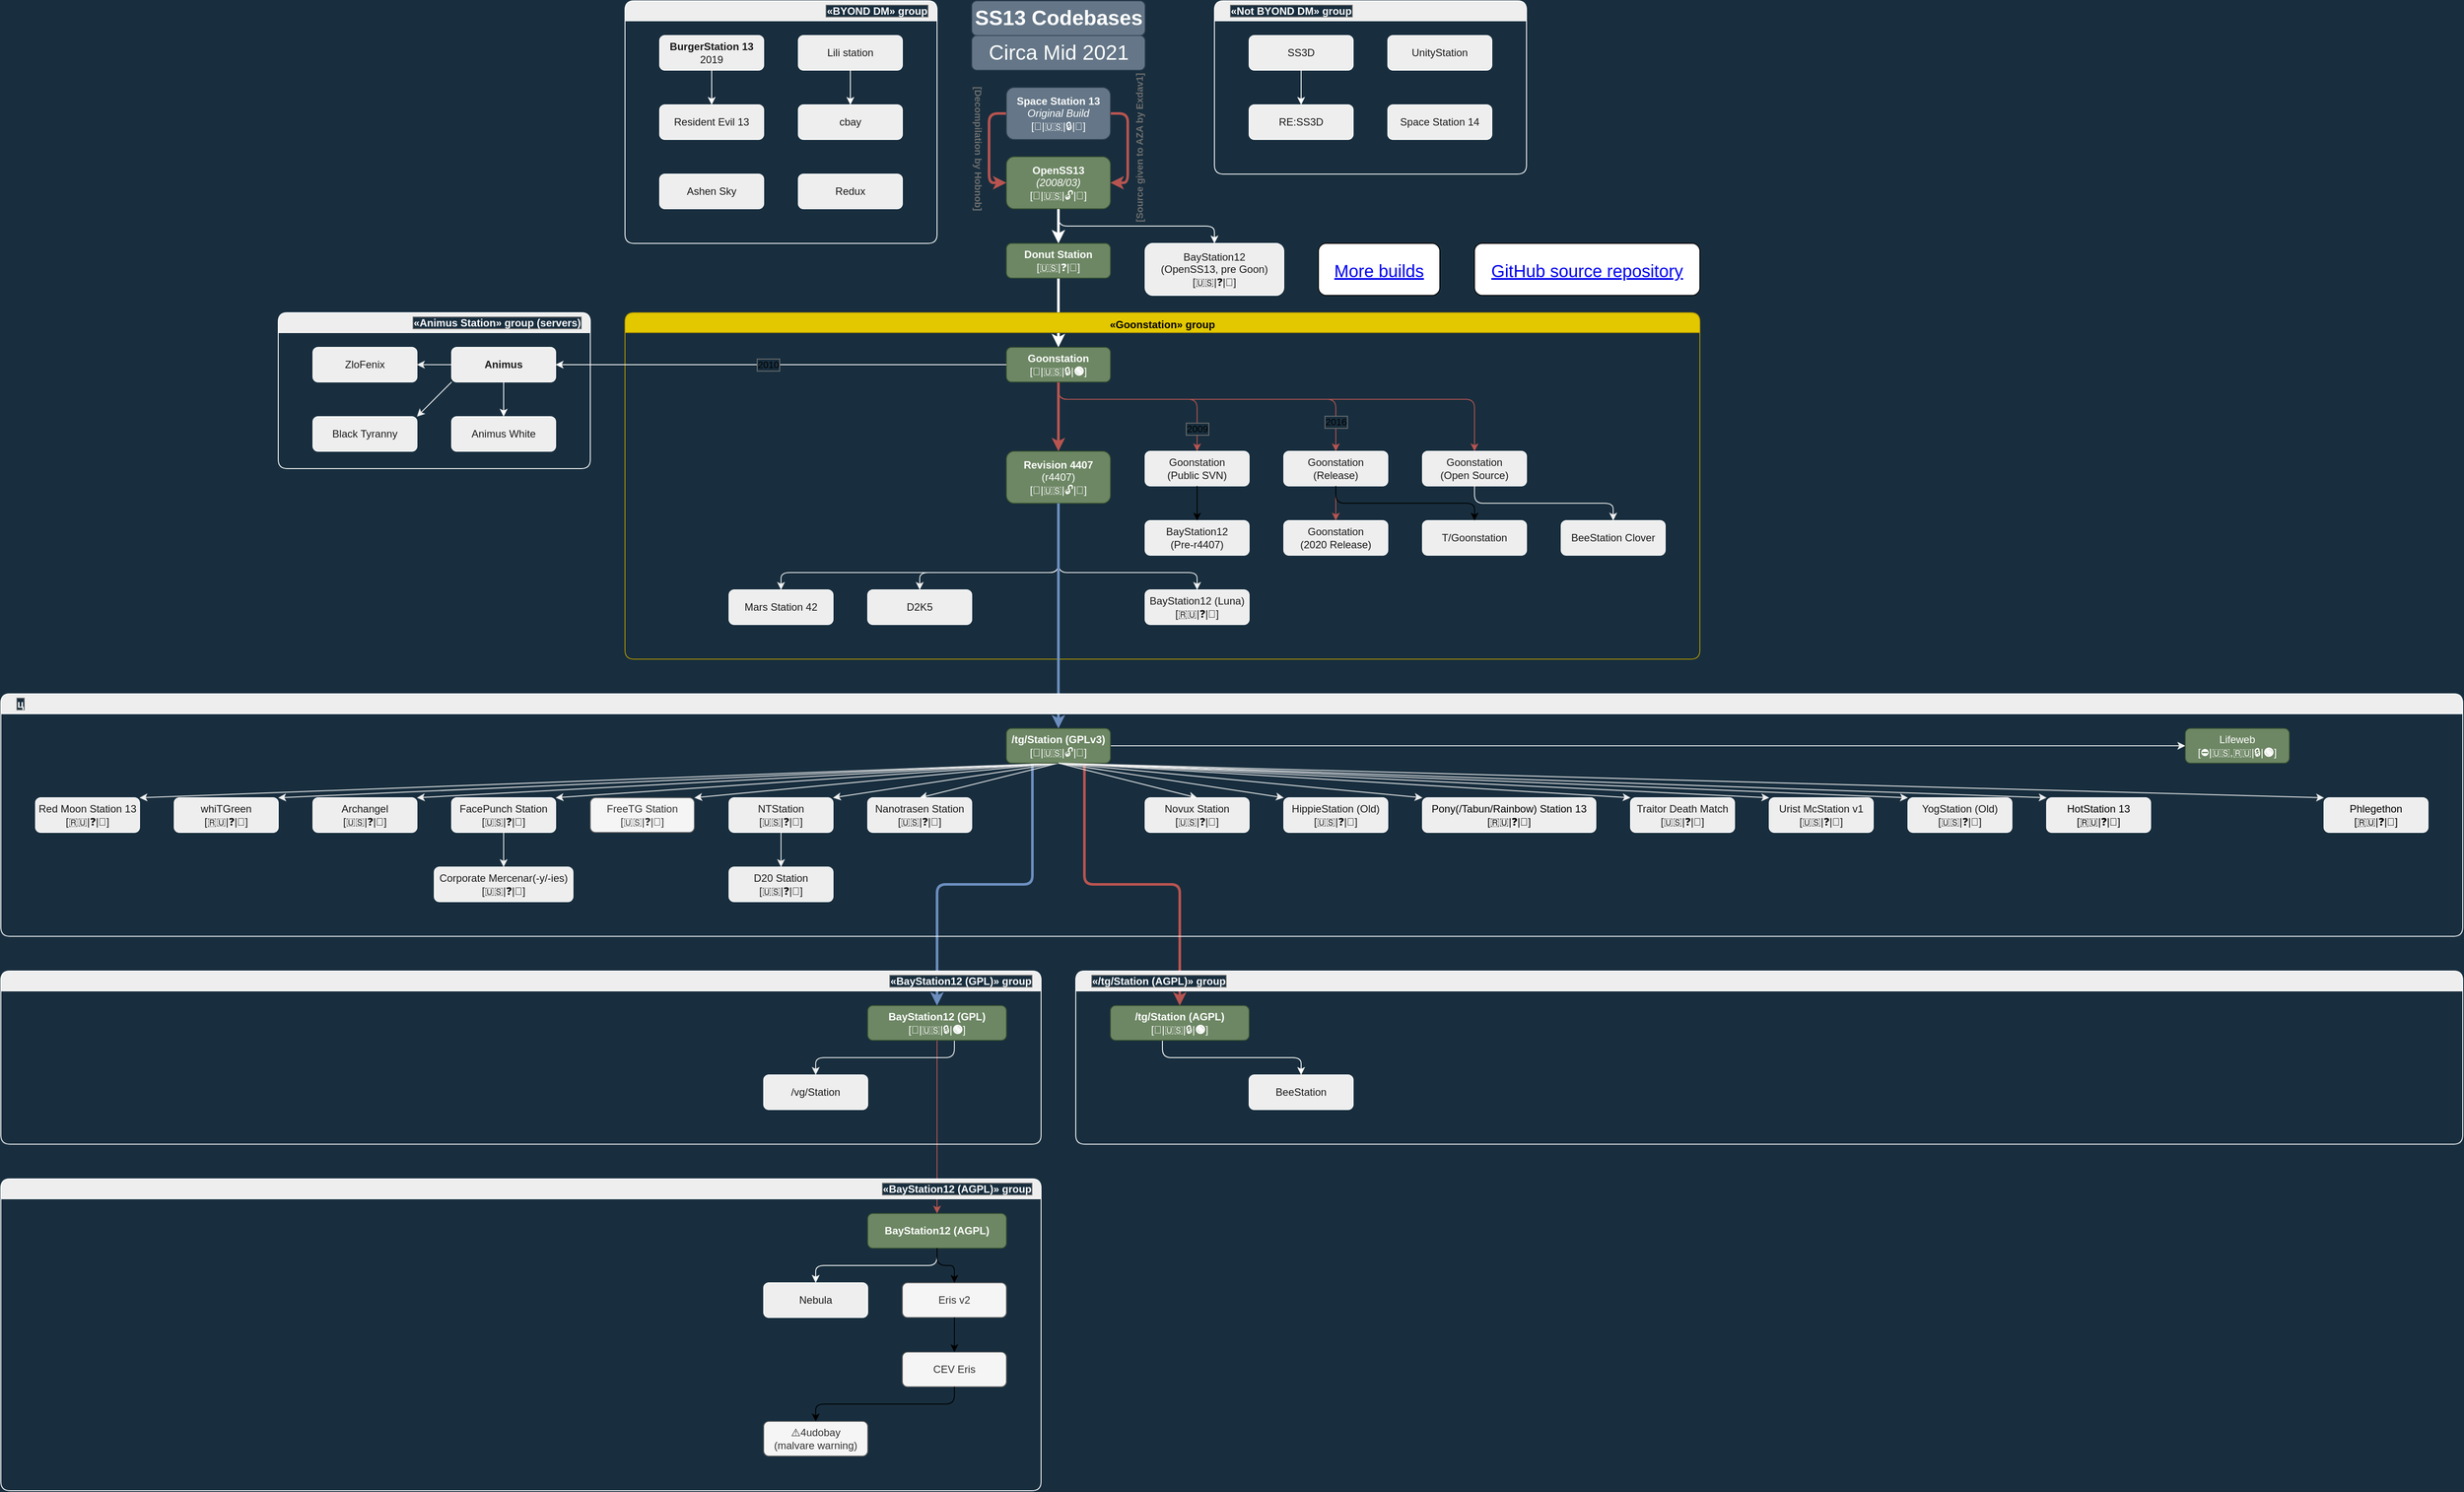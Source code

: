 <mxfile>
    <diagram id="xZ5OJh2ob4MvziBntWt0" name="Page-1">
        <mxGraphModel dx="2971" dy="929" grid="1" gridSize="10" guides="1" tooltips="1" connect="1" arrows="1" fold="1" page="1" pageScale="1" pageWidth="1169" pageHeight="827" background="#182E3E" math="0" shadow="0">
            <root>
                <object label="" Property1="123" id="0">
                    <mxCell/>
                </object>
                <mxCell id="1" parent="0"/>
                <mxCell id="X2YALsD47lg2xy01Ol5B-34" value="" style="edgeStyle=orthogonalEdgeStyle;orthogonalLoop=1;jettySize=auto;html=1;fontColor=#FFFFFF;strokeColor=#b85450;entryX=0;entryY=0.5;entryDx=0;entryDy=0;fontStyle=1;labelBackgroundColor=#182E3E;exitX=0;exitY=0.5;exitDx=0;exitDy=0;strokeWidth=3;fillColor=#f8cecc;" parent="1" source="X2YALsD47lg2xy01Ol5B-1" target="X2YALsD47lg2xy01Ol5B-33" edge="1">
                    <mxGeometry relative="1" as="geometry">
                        <mxPoint x="590" y="330" as="targetPoint"/>
                    </mxGeometry>
                </mxCell>
                <mxCell id="X2YALsD47lg2xy01Ol5B-37" value="[Decompilation by Hobnob]" style="edgeLabel;html=1;align=center;verticalAlign=top;resizable=0;points=[];fontStyle=1;rotation=90;labelBackgroundColor=#182E3E;rounded=1;fontColor=#6E6E6E;" parent="X2YALsD47lg2xy01Ol5B-34" vertex="1" connectable="0">
                    <mxGeometry relative="1" as="geometry">
                        <mxPoint as="offset"/>
                    </mxGeometry>
                </mxCell>
                <mxCell id="X2YALsD47lg2xy01Ol5B-35" style="edgeStyle=orthogonalEdgeStyle;orthogonalLoop=1;jettySize=auto;html=1;fontColor=#FFFFFF;strokeColor=#b85450;entryX=1;entryY=0.5;entryDx=0;entryDy=0;fontStyle=1;labelBackgroundColor=#182E3E;exitX=1;exitY=0.5;exitDx=0;exitDy=0;strokeWidth=3;fillColor=#f8cecc;" parent="1" source="X2YALsD47lg2xy01Ol5B-1" target="X2YALsD47lg2xy01Ol5B-33" edge="1">
                    <mxGeometry relative="1" as="geometry">
                        <mxPoint x="650" y="360" as="targetPoint"/>
                    </mxGeometry>
                </mxCell>
                <mxCell id="X2YALsD47lg2xy01Ol5B-41" value="[Source given to AZA by Exdav1]" style="edgeLabel;html=1;align=center;verticalAlign=top;resizable=0;points=[];fontStyle=1;rotation=270;labelBackgroundColor=#182E3E;rounded=1;fontColor=#6E6E6E;" parent="X2YALsD47lg2xy01Ol5B-35" vertex="1" connectable="0">
                    <mxGeometry relative="1" as="geometry">
                        <mxPoint as="offset"/>
                    </mxGeometry>
                </mxCell>
                <mxCell id="X2YALsD47lg2xy01Ol5B-1" value="Space Station 13&lt;br&gt;&lt;i&gt;&lt;span style=&quot;font-weight: normal&quot;&gt;Original Build&lt;br&gt;&lt;/span&gt;&lt;/i&gt;&lt;span style=&quot;font-weight: normal&quot;&gt;[📌|&lt;/span&gt;&lt;span style=&quot;font-weight: 400&quot;&gt;🇺🇸&lt;/span&gt;&lt;span style=&quot;font-weight: normal&quot;&gt;|🔒|🔴]&lt;/span&gt;&lt;span style=&quot;font-weight: normal&quot;&gt;&lt;i&gt;&lt;br&gt;&lt;/i&gt;&lt;/span&gt;" style="whiteSpace=wrap;html=1;direction=east;fontStyle=1;fillColor=#647687;strokeColor=#314354;fontColor=#ffffff;rounded=1;" parent="1" vertex="1">
                    <mxGeometry x="520" y="140" width="120" height="60" as="geometry"/>
                </mxCell>
                <mxCell id="X2YALsD47lg2xy01Ol5B-32" value="SS13 Codebases" style="text;html=1;fontSize=24;fontStyle=1;verticalAlign=middle;align=center;fillColor=#647687;strokeColor=#314354;fontColor=#ffffff;rounded=1;" parent="1" vertex="1">
                    <mxGeometry x="480" y="40" width="200" height="40" as="geometry"/>
                </mxCell>
                <mxCell id="X2YALsD47lg2xy01Ol5B-43" value="" style="edgeStyle=orthogonalEdgeStyle;orthogonalLoop=1;jettySize=auto;html=1;fontColor=#FFFFFF;strokeColor=#FFFFFF;labelBackgroundColor=#182E3E;strokeWidth=3;" parent="1" source="X2YALsD47lg2xy01Ol5B-33" target="X2YALsD47lg2xy01Ol5B-42" edge="1">
                    <mxGeometry relative="1" as="geometry"/>
                </mxCell>
                <mxCell id="X2YALsD47lg2xy01Ol5B-33" value="OpenSS13&lt;br&gt;&lt;i&gt;&lt;span style=&quot;font-weight: normal&quot;&gt;(2008/03)&lt;br&gt;&lt;/span&gt;&lt;/i&gt;&lt;span style=&quot;font-weight: normal&quot;&gt;[📌|&lt;/span&gt;&lt;span style=&quot;font-weight: 400&quot;&gt;🇺🇸|&lt;/span&gt;&lt;span style=&quot;font-weight: normal&quot;&gt;🔓|🔴]&lt;/span&gt;&lt;span style=&quot;font-weight: normal&quot;&gt;&lt;i&gt;&lt;br&gt;&lt;/i&gt;&lt;/span&gt;" style="whiteSpace=wrap;html=1;direction=east;fontStyle=1;fillColor=#6d8764;strokeColor=#3A5431;rounded=1;fontColor=#ffffff;" parent="1" vertex="1">
                    <mxGeometry x="520" y="220" width="120" height="60" as="geometry"/>
                </mxCell>
                <mxCell id="X2YALsD47lg2xy01Ol5B-87" style="edgeStyle=orthogonalEdgeStyle;orthogonalLoop=1;jettySize=auto;html=1;entryX=0.5;entryY=0;entryDx=0;entryDy=0;fontColor=#FFFFFF;strokeColor=#FFFFFF;labelBackgroundColor=#182E3E;strokeWidth=3;" parent="1" source="X2YALsD47lg2xy01Ol5B-42" target="X2YALsD47lg2xy01Ol5B-48" edge="1">
                    <mxGeometry relative="1" as="geometry"/>
                </mxCell>
                <mxCell id="X2YALsD47lg2xy01Ol5B-42" value="Donut Station&lt;br&gt;&lt;span style=&quot;font-weight: normal&quot;&gt;[&lt;/span&gt;&lt;span style=&quot;font-weight: 400&quot;&gt;🇺🇸|&lt;/span&gt;&lt;span style=&quot;font-weight: 400&quot;&gt;❓|&lt;/span&gt;&lt;span style=&quot;font-weight: normal&quot;&gt;🔴]&lt;/span&gt;" style="whiteSpace=wrap;html=1;direction=east;fontStyle=1;fillColor=#6d8764;strokeColor=#3A5431;rounded=1;fontColor=#ffffff;" parent="1" vertex="1">
                    <mxGeometry x="520" y="320" width="120" height="40" as="geometry"/>
                </mxCell>
                <mxCell id="X2YALsD47lg2xy01Ol5B-46" value="BayStation12&lt;br&gt;(OpenSS13, pre Goon)&lt;br&gt;[🇺🇸|❓|🔴]" style="whiteSpace=wrap;html=1;direction=east;fillColor=#EEEEEE;strokeColor=#FFFFFF;fontColor=#1A1A1A;rounded=1;" parent="1" vertex="1">
                    <mxGeometry x="680" y="320" width="160" height="60" as="geometry"/>
                </mxCell>
                <mxCell id="X2YALsD47lg2xy01Ol5B-47" value="" style="edgeStyle=orthogonalEdgeStyle;orthogonalLoop=1;jettySize=auto;html=1;fontColor=#FFFFFF;strokeColor=#FFFFFF;exitX=0.5;exitY=1;exitDx=0;exitDy=0;entryX=0.5;entryY=0;entryDx=0;entryDy=0;labelBackgroundColor=#182E3E;" parent="1" source="X2YALsD47lg2xy01Ol5B-33" target="X2YALsD47lg2xy01Ol5B-46" edge="1">
                    <mxGeometry relative="1" as="geometry">
                        <mxPoint x="590" y="290" as="sourcePoint"/>
                        <mxPoint x="500" y="340" as="targetPoint"/>
                    </mxGeometry>
                </mxCell>
                <mxCell id="X2YALsD47lg2xy01Ol5B-84" value="«Goonstation» group" style="swimlane;align=center;verticalAlign=top;labelBackgroundColor=none;fillColor=#e3c800;strokeColor=#B09500;fontColor=#000000;rounded=1;" parent="1" vertex="1">
                    <mxGeometry x="80" y="400" width="1240" height="400" as="geometry">
                        <mxRectangle x="500" y="360" width="150" height="23" as="alternateBounds"/>
                    </mxGeometry>
                </mxCell>
                <mxCell id="X2YALsD47lg2xy01Ol5B-89" value="" style="edgeStyle=orthogonalEdgeStyle;orthogonalLoop=1;jettySize=auto;html=1;fontColor=#FFFFFF;strokeColor=#b85450;labelBackgroundColor=#182E3E;entryX=0.5;entryY=0;entryDx=0;entryDy=0;fillColor=#f8cecc;" parent="X2YALsD47lg2xy01Ol5B-84" source="X2YALsD47lg2xy01Ol5B-48" target="X2YALsD47lg2xy01Ol5B-88" edge="1">
                    <mxGeometry relative="1" as="geometry">
                        <Array as="points">
                            <mxPoint x="500" y="100"/>
                            <mxPoint x="660" y="100"/>
                        </Array>
                    </mxGeometry>
                </mxCell>
                <mxCell id="18" value="2009" style="edgeLabel;html=1;align=center;verticalAlign=top;resizable=0;points=[];labelBackgroundColor=#182E3E;labelBorderColor=#6E6E6E;spacing=3;spacingRight=0;" parent="X2YALsD47lg2xy01Ol5B-89" vertex="1" connectable="0">
                    <mxGeometry x="0.687" relative="1" as="geometry">
                        <mxPoint y="-4" as="offset"/>
                    </mxGeometry>
                </mxCell>
                <mxCell id="X2YALsD47lg2xy01Ol5B-92" value="" style="edgeStyle=orthogonalEdgeStyle;orthogonalLoop=1;jettySize=auto;html=1;fontColor=#FFFFFF;strokeColor=#b85450;exitX=0.5;exitY=1;exitDx=0;exitDy=0;entryX=0.5;entryY=0;entryDx=0;entryDy=0;labelBackgroundColor=#182E3E;fillColor=#f8cecc;" parent="X2YALsD47lg2xy01Ol5B-84" source="X2YALsD47lg2xy01Ol5B-48" target="X2YALsD47lg2xy01Ol5B-91" edge="1">
                    <mxGeometry relative="1" as="geometry">
                        <Array as="points">
                            <mxPoint x="500" y="100"/>
                            <mxPoint x="820" y="100"/>
                        </Array>
                    </mxGeometry>
                </mxCell>
                <mxCell id="24" value="2016" style="edgeLabel;html=1;align=center;verticalAlign=top;resizable=0;points=[];labelBackgroundColor=#182E3E;labelBorderColor=#6E6E6E;spacing=3;spacingRight=0;" parent="X2YALsD47lg2xy01Ol5B-92" vertex="1" connectable="0">
                    <mxGeometry x="0.808" relative="1" as="geometry">
                        <mxPoint y="-11" as="offset"/>
                    </mxGeometry>
                </mxCell>
                <mxCell id="X2YALsD47lg2xy01Ol5B-94" value="" style="edgeStyle=orthogonalEdgeStyle;orthogonalLoop=1;jettySize=auto;html=1;fontColor=#FFFFFF;strokeColor=#b85450;exitX=0.5;exitY=1;exitDx=0;exitDy=0;labelBackgroundColor=#182E3E;fillColor=#f8cecc;" parent="X2YALsD47lg2xy01Ol5B-84" source="X2YALsD47lg2xy01Ol5B-48" target="X2YALsD47lg2xy01Ol5B-93" edge="1">
                    <mxGeometry relative="1" as="geometry">
                        <Array as="points">
                            <mxPoint x="500" y="100"/>
                            <mxPoint x="980" y="100"/>
                        </Array>
                    </mxGeometry>
                </mxCell>
                <mxCell id="X2YALsD47lg2xy01Ol5B-109" value="" style="edgeStyle=orthogonalEdgeStyle;orthogonalLoop=1;jettySize=auto;html=1;fontColor=#FFFFFF;strokeColor=#b85450;labelBackgroundColor=#182E3E;fillColor=#f8cecc;strokeWidth=3;" parent="X2YALsD47lg2xy01Ol5B-84" source="X2YALsD47lg2xy01Ol5B-48" target="X2YALsD47lg2xy01Ol5B-108" edge="1">
                    <mxGeometry relative="1" as="geometry"/>
                </mxCell>
                <mxCell id="X2YALsD47lg2xy01Ol5B-48" value="Goonstation&lt;br&gt;&lt;span style=&quot;font-weight: 400&quot;&gt;[📌|🇺🇸&lt;/span&gt;&lt;span style=&quot;font-weight: 400&quot;&gt;|🔒&lt;/span&gt;&lt;span style=&quot;font-weight: 400&quot;&gt;|&lt;/span&gt;🟢&lt;span style=&quot;font-weight: 400&quot;&gt;]&lt;/span&gt;&lt;span style=&quot;font-weight: normal&quot;&gt;&lt;br&gt;&lt;/span&gt;" style="whiteSpace=wrap;html=1;direction=east;fontStyle=1;fillColor=#6d8764;strokeColor=#3A5431;fontColor=#ffffff;rounded=1;" parent="X2YALsD47lg2xy01Ol5B-84" vertex="1">
                    <mxGeometry x="440" y="40" width="120" height="40" as="geometry"/>
                </mxCell>
                <mxCell id="X2YALsD47lg2xy01Ol5B-88" value="Goonstation&lt;br&gt;(Public SVN)" style="whiteSpace=wrap;html=1;direction=east;fontStyle=0;fillColor=#EEEEEE;strokeColor=#FFFFFF;fontColor=#1A1A1A;rounded=1;" parent="X2YALsD47lg2xy01Ol5B-84" vertex="1">
                    <mxGeometry x="600" y="160" width="120" height="40" as="geometry"/>
                </mxCell>
                <mxCell id="28" value="" style="edgeStyle=orthogonalEdgeStyle;rounded=1;orthogonalLoop=1;jettySize=auto;html=1;fillColor=#f8cecc;strokeColor=none;" parent="X2YALsD47lg2xy01Ol5B-84" source="X2YALsD47lg2xy01Ol5B-91" target="27" edge="1">
                    <mxGeometry relative="1" as="geometry"/>
                </mxCell>
                <mxCell id="31" style="edgeStyle=orthogonalEdgeStyle;rounded=1;orthogonalLoop=1;jettySize=auto;html=1;entryX=0.5;entryY=0;entryDx=0;entryDy=0;fillColor=#f8cecc;strokeColor=#b85450;" parent="X2YALsD47lg2xy01Ol5B-84" source="X2YALsD47lg2xy01Ol5B-91" target="27" edge="1">
                    <mxGeometry relative="1" as="geometry"/>
                </mxCell>
                <mxCell id="X2YALsD47lg2xy01Ol5B-91" value="Goonstation&lt;br&gt;(Release)" style="whiteSpace=wrap;html=1;direction=east;fontStyle=0;fillColor=#EEEEEE;strokeColor=#FFFFFF;fontColor=#1A1A1A;rounded=1;" parent="X2YALsD47lg2xy01Ol5B-84" vertex="1">
                    <mxGeometry x="760" y="160" width="120" height="40" as="geometry"/>
                </mxCell>
                <mxCell id="36" value="" style="edgeStyle=orthogonalEdgeStyle;rounded=1;orthogonalLoop=1;jettySize=auto;html=1;strokeColor=#f0f0f0;exitX=0.5;exitY=1;exitDx=0;exitDy=0;" parent="X2YALsD47lg2xy01Ol5B-84" source="X2YALsD47lg2xy01Ol5B-93" target="35" edge="1">
                    <mxGeometry relative="1" as="geometry"/>
                </mxCell>
                <mxCell id="X2YALsD47lg2xy01Ol5B-93" value="Goonstation&lt;br&gt;(Open Source)" style="whiteSpace=wrap;html=1;direction=east;fontStyle=0;fillColor=#EEEEEE;strokeColor=#FFFFFF;fontColor=#1A1A1A;rounded=1;" parent="X2YALsD47lg2xy01Ol5B-84" vertex="1">
                    <mxGeometry x="920" y="160" width="120" height="40" as="geometry"/>
                </mxCell>
                <mxCell id="41" value="" style="edgeStyle=orthogonalEdgeStyle;rounded=1;orthogonalLoop=1;jettySize=auto;html=1;strokeColor=#f0f0f0;entryX=0.5;entryY=0;entryDx=0;entryDy=0;" parent="X2YALsD47lg2xy01Ol5B-84" source="X2YALsD47lg2xy01Ol5B-108" target="40" edge="1">
                    <mxGeometry relative="1" as="geometry">
                        <Array as="points">
                            <mxPoint x="500" y="300"/>
                            <mxPoint x="340" y="300"/>
                        </Array>
                    </mxGeometry>
                </mxCell>
                <mxCell id="44" style="edgeStyle=orthogonalEdgeStyle;rounded=1;orthogonalLoop=1;jettySize=auto;html=1;entryX=0.5;entryY=0;entryDx=0;entryDy=0;strokeColor=#f0f0f0;" parent="X2YALsD47lg2xy01Ol5B-84" source="X2YALsD47lg2xy01Ol5B-108" target="42" edge="1">
                    <mxGeometry relative="1" as="geometry">
                        <Array as="points">
                            <mxPoint x="500" y="300"/>
                            <mxPoint x="180" y="300"/>
                        </Array>
                    </mxGeometry>
                </mxCell>
                <mxCell id="46" style="edgeStyle=orthogonalEdgeStyle;rounded=1;orthogonalLoop=1;jettySize=auto;html=1;entryX=0.5;entryY=0;entryDx=0;entryDy=0;strokeColor=#f0f0f0;" parent="X2YALsD47lg2xy01Ol5B-84" source="X2YALsD47lg2xy01Ol5B-108" target="45" edge="1">
                    <mxGeometry relative="1" as="geometry">
                        <Array as="points">
                            <mxPoint x="500" y="300"/>
                            <mxPoint x="660" y="300"/>
                        </Array>
                    </mxGeometry>
                </mxCell>
                <mxCell id="X2YALsD47lg2xy01Ol5B-108" value="Revision 4407&lt;br&gt;&lt;span style=&quot;font-weight: normal&quot;&gt;(r4407)&lt;/span&gt;&lt;i&gt;&lt;span style=&quot;font-weight: normal&quot;&gt;&lt;br&gt;&lt;/span&gt;&lt;/i&gt;&lt;span style=&quot;font-weight: normal&quot;&gt;[📌|&lt;/span&gt;&lt;span style=&quot;font-weight: 400&quot;&gt;🇺🇸|&lt;/span&gt;&lt;span style=&quot;font-weight: normal&quot;&gt;🔓|🔴]&lt;/span&gt;" style="whiteSpace=wrap;html=1;direction=east;fontStyle=1;fillColor=#6d8764;strokeColor=#3A5431;fontColor=#ffffff;rounded=1;" parent="X2YALsD47lg2xy01Ol5B-84" vertex="1">
                    <mxGeometry x="440" y="160" width="120" height="60" as="geometry"/>
                </mxCell>
                <mxCell id="25" value="BayStation12&lt;br&gt;(Pre-r4407)" style="whiteSpace=wrap;html=1;direction=east;fontStyle=0;fillColor=#EEEEEE;strokeColor=#FFFFFF;fontColor=#1A1A1A;rounded=1;" parent="X2YALsD47lg2xy01Ol5B-84" vertex="1">
                    <mxGeometry x="600" y="240" width="120" height="40" as="geometry"/>
                </mxCell>
                <mxCell id="26" value="" style="edgeStyle=orthogonalEdgeStyle;rounded=1;orthogonalLoop=1;jettySize=auto;html=1;" parent="X2YALsD47lg2xy01Ol5B-84" source="X2YALsD47lg2xy01Ol5B-88" target="25" edge="1">
                    <mxGeometry relative="1" as="geometry"/>
                </mxCell>
                <mxCell id="27" value="Goonstation&lt;br&gt;(2020 Release)" style="whiteSpace=wrap;html=1;direction=east;fontStyle=0;fillColor=#EEEEEE;strokeColor=#FFFFFF;fontColor=#1A1A1A;rounded=1;" parent="X2YALsD47lg2xy01Ol5B-84" vertex="1">
                    <mxGeometry x="760" y="240" width="120" height="40" as="geometry"/>
                </mxCell>
                <mxCell id="32" value="T/Goonstation" style="whiteSpace=wrap;html=1;direction=east;fontStyle=0;fillColor=#EEEEEE;strokeColor=#FFFFFF;fontColor=#1A1A1A;rounded=1;" parent="X2YALsD47lg2xy01Ol5B-84" vertex="1">
                    <mxGeometry x="920" y="240" width="120" height="40" as="geometry"/>
                </mxCell>
                <mxCell id="30" style="edgeStyle=orthogonalEdgeStyle;rounded=1;orthogonalLoop=1;jettySize=auto;html=1;exitX=0.5;exitY=1;exitDx=0;exitDy=0;entryX=0.5;entryY=0;entryDx=0;entryDy=0;" parent="X2YALsD47lg2xy01Ol5B-84" source="X2YALsD47lg2xy01Ol5B-91" target="32" edge="1">
                    <mxGeometry relative="1" as="geometry">
                        <mxPoint x="980" y="230" as="targetPoint"/>
                    </mxGeometry>
                </mxCell>
                <mxCell id="35" value="BeeStation Clover" style="whiteSpace=wrap;html=1;direction=east;fontStyle=0;fillColor=#EEEEEE;strokeColor=#FFFFFF;fontColor=#1A1A1A;rounded=1;" parent="X2YALsD47lg2xy01Ol5B-84" vertex="1">
                    <mxGeometry x="1080" y="240" width="120" height="40" as="geometry"/>
                </mxCell>
                <mxCell id="40" value="D2K5" style="whiteSpace=wrap;html=1;direction=east;fontStyle=0;fillColor=#EEEEEE;strokeColor=#FFFFFF;fontColor=#1A1A1A;rounded=1;" parent="X2YALsD47lg2xy01Ol5B-84" vertex="1">
                    <mxGeometry x="280" y="320" width="120" height="40" as="geometry"/>
                </mxCell>
                <mxCell id="42" value="Mars Station 42" style="whiteSpace=wrap;html=1;direction=east;fontStyle=0;fillColor=#EEEEEE;strokeColor=#FFFFFF;fontColor=#1A1A1A;rounded=1;" parent="X2YALsD47lg2xy01Ol5B-84" vertex="1">
                    <mxGeometry x="120" y="320" width="120" height="40" as="geometry"/>
                </mxCell>
                <mxCell id="45" value="BayStation12 (Luna)&lt;br&gt;[🇷🇺&lt;span&gt;|&lt;/span&gt;❓|&lt;span&gt;🔴]&lt;/span&gt;&lt;span&gt;&lt;br&gt;&lt;/span&gt;" style="whiteSpace=wrap;html=1;direction=east;fontStyle=0;fillColor=#EEEEEE;strokeColor=#FFFFFF;fontColor=#1A1A1A;rounded=1;" parent="X2YALsD47lg2xy01Ol5B-84" vertex="1">
                    <mxGeometry x="600" y="320" width="120" height="40" as="geometry"/>
                </mxCell>
                <mxCell id="X2YALsD47lg2xy01Ol5B-95" value="«Animus Station» group (servers)" style="swimlane;align=right;verticalAlign=top;labelBackgroundColor=#182E3E;fillColor=#EEEEEE;strokeColor=#FFFFFF;fontColor=#FFFFFF;rounded=1;fontStyle=1;labelBorderColor=#6E6E6E;spacingTop=-2;spacingLeft=17;spacingBottom=0;spacingRight=9;" parent="1" vertex="1">
                    <mxGeometry x="-320" y="400" width="360" height="180" as="geometry"/>
                </mxCell>
                <mxCell id="X2YALsD47lg2xy01Ol5B-96" value="" style="edgeStyle=orthogonalEdgeStyle;orthogonalLoop=1;jettySize=auto;html=1;fontColor=#FFFFFF;strokeColor=#FFFFFF;labelBackgroundColor=#182E3E;" parent="X2YALsD47lg2xy01Ol5B-95" source="X2YALsD47lg2xy01Ol5B-99" target="X2YALsD47lg2xy01Ol5B-100" edge="1">
                    <mxGeometry relative="1" as="geometry"/>
                </mxCell>
                <mxCell id="49" style="rounded=1;orthogonalLoop=1;jettySize=auto;html=1;exitX=0;exitY=1;exitDx=0;exitDy=0;entryX=1;entryY=0;entryDx=0;entryDy=0;strokeColor=#f0f0f0;" parent="X2YALsD47lg2xy01Ol5B-95" source="X2YALsD47lg2xy01Ol5B-99" target="X2YALsD47lg2xy01Ol5B-106" edge="1">
                    <mxGeometry relative="1" as="geometry"/>
                </mxCell>
                <mxCell id="50" value="" style="edgeStyle=none;rounded=1;orthogonalLoop=1;jettySize=auto;html=1;strokeColor=#f0f0f0;" parent="X2YALsD47lg2xy01Ol5B-95" source="X2YALsD47lg2xy01Ol5B-99" target="15" edge="1">
                    <mxGeometry relative="1" as="geometry"/>
                </mxCell>
                <mxCell id="X2YALsD47lg2xy01Ol5B-99" value="Animus" style="whiteSpace=wrap;html=1;direction=east;fontStyle=1;fillColor=#EEEEEE;strokeColor=#FFFFFF;fontColor=#1A1A1A;rounded=1;" parent="X2YALsD47lg2xy01Ol5B-95" vertex="1">
                    <mxGeometry x="200" y="40" width="120" height="40" as="geometry"/>
                </mxCell>
                <mxCell id="X2YALsD47lg2xy01Ol5B-100" value="Animus White" style="whiteSpace=wrap;html=1;direction=east;fontStyle=0;fillColor=#EEEEEE;strokeColor=#FFFFFF;fontColor=#1A1A1A;rounded=1;" parent="X2YALsD47lg2xy01Ol5B-95" vertex="1">
                    <mxGeometry x="200" y="120" width="120" height="40" as="geometry"/>
                </mxCell>
                <mxCell id="X2YALsD47lg2xy01Ol5B-106" value="Black Tyranny" style="whiteSpace=wrap;html=1;direction=east;fontStyle=0;fillColor=#EEEEEE;strokeColor=#FFFFFF;fontColor=#1A1A1A;rounded=1;" parent="X2YALsD47lg2xy01Ol5B-95" vertex="1">
                    <mxGeometry x="40" y="120" width="120" height="40" as="geometry"/>
                </mxCell>
                <mxCell id="15" value="ZloFenix" style="whiteSpace=wrap;html=1;direction=east;fontStyle=0;fillColor=#EEEEEE;strokeColor=#FFFFFF;fontColor=#1A1A1A;rounded=1;" parent="X2YALsD47lg2xy01Ol5B-95" vertex="1">
                    <mxGeometry x="40" y="40" width="120" height="40" as="geometry"/>
                </mxCell>
                <mxCell id="X2YALsD47lg2xy01Ol5B-103" style="edgeStyle=orthogonalEdgeStyle;orthogonalLoop=1;jettySize=auto;html=1;fontColor=#FFFFFF;strokeColor=#FFFFFF;entryX=1;entryY=0.5;entryDx=0;entryDy=0;labelBackgroundColor=#182E3E;" parent="1" source="X2YALsD47lg2xy01Ol5B-48" target="X2YALsD47lg2xy01Ol5B-99" edge="1">
                    <mxGeometry relative="1" as="geometry"/>
                </mxCell>
                <mxCell id="14" value="2010" style="edgeLabel;html=1;align=center;verticalAlign=middle;resizable=0;points=[];labelBackgroundColor=#182E3E;labelBorderColor=#6E6E6E;spacing=3;spacingRight=0;" parent="X2YALsD47lg2xy01Ol5B-103" vertex="1" connectable="0">
                    <mxGeometry x="0.059" relative="1" as="geometry">
                        <mxPoint as="offset"/>
                    </mxGeometry>
                </mxCell>
                <mxCell id="X2YALsD47lg2xy01Ol5B-113" value="" style="edgeStyle=orthogonalEdgeStyle;orthogonalLoop=1;jettySize=auto;html=1;fontColor=#FFFFFF;strokeColor=#b85450;labelBackgroundColor=#182E3E;fillColor=#f8cecc;entryX=0.5;entryY=0;entryDx=0;entryDy=0;strokeWidth=3;exitX=0.75;exitY=1;exitDx=0;exitDy=0;" parent="1" source="X2YALsD47lg2xy01Ol5B-110" target="X2YALsD47lg2xy01Ol5B-112" edge="1">
                    <mxGeometry relative="1" as="geometry">
                        <mxPoint x="580" y="920" as="sourcePoint"/>
                    </mxGeometry>
                </mxCell>
                <mxCell id="X2YALsD47lg2xy01Ol5B-116" value="" style="edgeStyle=orthogonalEdgeStyle;orthogonalLoop=1;jettySize=auto;html=1;fontColor=#FFFFFF;strokeColor=#6c8ebf;labelBackgroundColor=#182E3E;fillColor=#dae8fc;exitX=0.25;exitY=1;exitDx=0;exitDy=0;strokeWidth=3;" parent="1" source="X2YALsD47lg2xy01Ol5B-110" target="X2YALsD47lg2xy01Ol5B-115" edge="1">
                    <mxGeometry relative="1" as="geometry"/>
                </mxCell>
                <mxCell id="X2YALsD47lg2xy01Ol5B-111" value="" style="edgeStyle=orthogonalEdgeStyle;orthogonalLoop=1;jettySize=auto;html=1;fontColor=#FFFFFF;strokeColor=#6c8ebf;labelBackgroundColor=#182E3E;fillColor=#dae8fc;entryX=0.5;entryY=0;entryDx=0;entryDy=0;jumpStyle=none;jumpSize=6;endSize=6;strokeWidth=3;" parent="1" source="X2YALsD47lg2xy01Ol5B-108" target="X2YALsD47lg2xy01Ol5B-110" edge="1">
                    <mxGeometry relative="1" as="geometry"/>
                </mxCell>
                <mxCell id="X2YALsD47lg2xy01Ol5B-118" value="" style="edgeStyle=orthogonalEdgeStyle;orthogonalLoop=1;jettySize=auto;html=1;fontColor=#FFFFFF;strokeColor=#b85450;labelBackgroundColor=#182E3E;exitX=0.5;exitY=1;exitDx=0;exitDy=0;fillColor=#f8cecc;" parent="1" source="X2YALsD47lg2xy01Ol5B-115" target="X2YALsD47lg2xy01Ol5B-117" edge="1">
                    <mxGeometry relative="1" as="geometry">
                        <mxPoint x="700" y="960" as="sourcePoint"/>
                    </mxGeometry>
                </mxCell>
                <mxCell id="X2YALsD47lg2xy01Ol5B-133" value="ц" style="swimlane;align=left;verticalAlign=top;labelBackgroundColor=#182E3E;fillColor=#EEEEEE;strokeColor=#FFFFFF;rounded=1;labelBorderColor=#6E6E6E;spacingTop=-2;spacingLeft=17;fontColor=#FFFFFF;spacingBottom=0;" parent="1" vertex="1">
                    <mxGeometry x="-640" y="840" width="2840" height="280" as="geometry"/>
                </mxCell>
                <mxCell id="85" style="edgeStyle=none;rounded=1;jumpStyle=none;jumpSize=6;orthogonalLoop=1;jettySize=auto;html=1;exitX=0.5;exitY=1;exitDx=0;exitDy=0;entryX=1;entryY=0;entryDx=0;entryDy=0;fontColor=#FFFFFF;endArrow=classic;endFill=1;strokeColor=#f0f0f0;strokeWidth=1;" parent="X2YALsD47lg2xy01Ol5B-133" source="X2YALsD47lg2xy01Ol5B-110" target="47" edge="1">
                    <mxGeometry relative="1" as="geometry"/>
                </mxCell>
                <mxCell id="86" style="edgeStyle=none;rounded=1;jumpStyle=none;jumpSize=6;orthogonalLoop=1;jettySize=auto;html=1;exitX=0.5;exitY=1;exitDx=0;exitDy=0;entryX=1;entryY=0;entryDx=0;entryDy=0;fontColor=#FFFFFF;endArrow=classic;endFill=1;strokeColor=#f0f0f0;strokeWidth=1;" parent="X2YALsD47lg2xy01Ol5B-133" source="X2YALsD47lg2xy01Ol5B-110" target="51" edge="1">
                    <mxGeometry relative="1" as="geometry"/>
                </mxCell>
                <mxCell id="87" style="edgeStyle=none;rounded=1;jumpStyle=none;jumpSize=6;orthogonalLoop=1;jettySize=auto;html=1;exitX=0.5;exitY=1;exitDx=0;exitDy=0;entryX=1;entryY=0;entryDx=0;entryDy=0;fontColor=#FFFFFF;endArrow=classic;endFill=1;strokeColor=#f0f0f0;strokeWidth=1;" parent="X2YALsD47lg2xy01Ol5B-133" source="X2YALsD47lg2xy01Ol5B-110" target="53" edge="1">
                    <mxGeometry relative="1" as="geometry"/>
                </mxCell>
                <mxCell id="88" style="edgeStyle=none;rounded=1;jumpStyle=none;jumpSize=6;orthogonalLoop=1;jettySize=auto;html=1;exitX=0.5;exitY=1;exitDx=0;exitDy=0;entryX=1;entryY=0;entryDx=0;entryDy=0;fontColor=#FFFFFF;endArrow=classic;endFill=1;strokeColor=#f0f0f0;strokeWidth=1;" parent="X2YALsD47lg2xy01Ol5B-133" source="X2YALsD47lg2xy01Ol5B-110" target="55" edge="1">
                    <mxGeometry relative="1" as="geometry"/>
                </mxCell>
                <mxCell id="89" style="edgeStyle=none;rounded=1;jumpStyle=none;jumpSize=6;orthogonalLoop=1;jettySize=auto;html=1;exitX=0.5;exitY=1;exitDx=0;exitDy=0;entryX=1;entryY=0;entryDx=0;entryDy=0;fontColor=#FFFFFF;endArrow=classic;endFill=1;strokeColor=#f0f0f0;strokeWidth=1;" parent="X2YALsD47lg2xy01Ol5B-133" source="X2YALsD47lg2xy01Ol5B-110" target="57" edge="1">
                    <mxGeometry relative="1" as="geometry"/>
                </mxCell>
                <mxCell id="90" style="edgeStyle=none;rounded=1;jumpStyle=none;jumpSize=6;orthogonalLoop=1;jettySize=auto;html=1;exitX=0.5;exitY=1;exitDx=0;exitDy=0;entryX=1;entryY=0;entryDx=0;entryDy=0;fontColor=#FFFFFF;endArrow=classic;endFill=1;strokeColor=#f0f0f0;strokeWidth=1;" parent="X2YALsD47lg2xy01Ol5B-133" source="X2YALsD47lg2xy01Ol5B-110" target="59" edge="1">
                    <mxGeometry relative="1" as="geometry"/>
                </mxCell>
                <mxCell id="93" style="edgeStyle=none;rounded=1;jumpStyle=none;jumpSize=6;orthogonalLoop=1;jettySize=auto;html=1;exitX=0.5;exitY=1;exitDx=0;exitDy=0;entryX=0.5;entryY=0;entryDx=0;entryDy=0;fontColor=#FFFFFF;endArrow=classic;endFill=1;strokeColor=#f0f0f0;strokeWidth=1;" parent="X2YALsD47lg2xy01Ol5B-133" source="X2YALsD47lg2xy01Ol5B-110" target="61" edge="1">
                    <mxGeometry relative="1" as="geometry"/>
                </mxCell>
                <mxCell id="94" style="edgeStyle=none;rounded=1;jumpStyle=none;jumpSize=6;orthogonalLoop=1;jettySize=auto;html=1;exitX=0.5;exitY=1;exitDx=0;exitDy=0;entryX=0.5;entryY=0;entryDx=0;entryDy=0;fontColor=#FFFFFF;endArrow=classic;endFill=1;strokeColor=#f0f0f0;strokeWidth=1;" parent="X2YALsD47lg2xy01Ol5B-133" source="X2YALsD47lg2xy01Ol5B-110" target="63" edge="1">
                    <mxGeometry relative="1" as="geometry"/>
                </mxCell>
                <mxCell id="95" style="edgeStyle=none;rounded=1;jumpStyle=none;jumpSize=6;orthogonalLoop=1;jettySize=auto;html=1;exitX=0.5;exitY=1;exitDx=0;exitDy=0;entryX=0;entryY=0;entryDx=0;entryDy=0;fontColor=#FFFFFF;endArrow=classic;endFill=1;strokeColor=#f0f0f0;strokeWidth=1;" parent="X2YALsD47lg2xy01Ol5B-133" source="X2YALsD47lg2xy01Ol5B-110" target="64" edge="1">
                    <mxGeometry relative="1" as="geometry"/>
                </mxCell>
                <mxCell id="96" style="edgeStyle=none;rounded=1;jumpStyle=none;jumpSize=6;orthogonalLoop=1;jettySize=auto;html=1;exitX=0.5;exitY=1;exitDx=0;exitDy=0;entryX=0;entryY=0;entryDx=0;entryDy=0;fontColor=#FFFFFF;endArrow=classic;endFill=1;strokeColor=#f0f0f0;strokeWidth=1;" parent="X2YALsD47lg2xy01Ol5B-133" source="X2YALsD47lg2xy01Ol5B-110" target="65" edge="1">
                    <mxGeometry relative="1" as="geometry"/>
                </mxCell>
                <mxCell id="97" style="edgeStyle=none;rounded=1;jumpStyle=none;jumpSize=6;orthogonalLoop=1;jettySize=auto;html=1;exitX=0.5;exitY=1;exitDx=0;exitDy=0;entryX=0;entryY=0;entryDx=0;entryDy=0;fontColor=#FFFFFF;endArrow=classic;endFill=1;strokeColor=#f0f0f0;strokeWidth=1;" parent="X2YALsD47lg2xy01Ol5B-133" source="X2YALsD47lg2xy01Ol5B-110" target="68" edge="1">
                    <mxGeometry relative="1" as="geometry"/>
                </mxCell>
                <mxCell id="100" style="edgeStyle=none;rounded=1;jumpStyle=none;jumpSize=6;orthogonalLoop=1;jettySize=auto;html=1;exitX=0.5;exitY=1;exitDx=0;exitDy=0;entryX=0;entryY=0;entryDx=0;entryDy=0;fontColor=#FFFFFF;endArrow=classic;endFill=1;strokeColor=#f0f0f0;strokeWidth=1;" parent="X2YALsD47lg2xy01Ol5B-133" source="X2YALsD47lg2xy01Ol5B-110" target="71" edge="1">
                    <mxGeometry relative="1" as="geometry"/>
                </mxCell>
                <mxCell id="101" style="edgeStyle=none;rounded=1;jumpStyle=none;jumpSize=6;orthogonalLoop=1;jettySize=auto;html=1;exitX=0.5;exitY=1;exitDx=0;exitDy=0;entryX=0;entryY=0;entryDx=0;entryDy=0;fontColor=#FFFFFF;endArrow=classic;endFill=1;strokeColor=#f0f0f0;strokeWidth=1;" parent="X2YALsD47lg2xy01Ol5B-133" source="X2YALsD47lg2xy01Ol5B-110" target="73" edge="1">
                    <mxGeometry relative="1" as="geometry"/>
                </mxCell>
                <mxCell id="102" style="edgeStyle=none;rounded=1;jumpStyle=none;jumpSize=6;orthogonalLoop=1;jettySize=auto;html=1;exitX=0.5;exitY=1;exitDx=0;exitDy=0;entryX=0;entryY=0;entryDx=0;entryDy=0;fontColor=#FFFFFF;endArrow=classic;endFill=1;strokeColor=#f0f0f0;strokeWidth=1;" parent="X2YALsD47lg2xy01Ol5B-133" source="X2YALsD47lg2xy01Ol5B-110" target="74" edge="1">
                    <mxGeometry relative="1" as="geometry"/>
                </mxCell>
                <mxCell id="103" style="edgeStyle=orthogonalEdgeStyle;rounded=1;jumpStyle=none;jumpSize=6;orthogonalLoop=1;jettySize=auto;html=1;entryX=0;entryY=0.5;entryDx=0;entryDy=0;fontColor=#FFFFFF;endArrow=classic;endFill=1;strokeColor=#f0f0f0;strokeWidth=1;" parent="X2YALsD47lg2xy01Ol5B-133" source="X2YALsD47lg2xy01Ol5B-110" target="X2YALsD47lg2xy01Ol5B-119" edge="1">
                    <mxGeometry relative="1" as="geometry"/>
                </mxCell>
                <mxCell id="X2YALsD47lg2xy01Ol5B-110" value="/tg/Station (GPLv3)&lt;br&gt;&lt;span style=&quot;font-weight: normal&quot;&gt;[📌|&lt;/span&gt;&lt;span style=&quot;font-weight: 400&quot;&gt;🇺🇸|&lt;/span&gt;&lt;span style=&quot;font-weight: normal&quot;&gt;🔓|🔴]&lt;/span&gt;" style="whiteSpace=wrap;html=1;direction=east;fontStyle=1;fillColor=#6d8764;strokeColor=#3A5431;fontColor=#ffffff;rounded=1;" parent="X2YALsD47lg2xy01Ol5B-133" vertex="1">
                    <mxGeometry x="1160" y="40" width="120" height="40" as="geometry"/>
                </mxCell>
                <mxCell id="X2YALsD47lg2xy01Ol5B-119" value="Lifeweb&lt;br&gt;[⛔|🇺🇸,🇷🇺|🔒|&lt;span style=&quot;color: rgb(255 , 255 , 255) ; font-weight: 700&quot;&gt;🟢&lt;/span&gt;]" style="whiteSpace=wrap;html=1;direction=east;fontStyle=0;fillColor=#6d8764;strokeColor=#3A5431;rounded=1;fontColor=#ffffff;" parent="X2YALsD47lg2xy01Ol5B-133" vertex="1">
                    <mxGeometry x="2520" y="40" width="120" height="40" as="geometry"/>
                </mxCell>
                <mxCell id="47" value="&lt;span style=&quot;color: rgba(0 , 0 , 0 , 0) ; font-family: monospace ; font-size: 0px&quot;&gt;%3CmxGraphModel%3E%3Croot%3E%3CmxCell%20id%3D%220%22%2F%3E%3CmxCell%20id%3D%221%22%20parent%3D%220%22%2F%3E%3CmxCell%20id%3D%222%22%20value%3D%22BayStation12%20(Luna)%26lt%3Bbr%26gt%3B%5B%F0%9F%87%B7%F0%9F%87%BA%26lt%3Bspan%26gt%3B%7C%26lt%3B%2Fspan%26gt%3B%E2%9D%93%7C%26lt%3Bspan%26gt%3B%F0%9F%94%B4%5D%26lt%3B%2Fspan%26gt%3B%26lt%3Bspan%26gt%3B%26lt%3Bbr%26gt%3B%26lt%3B%2Fspan%26gt%3B%22%20style%3D%22whiteSpace%3Dwrap%3Bhtml%3D1%3Bdirection%3Deast%3BfontStyle%3D0%3BfillColor%3D%23EEEEEE%3BstrokeColor%3D%23FFFFFF%3BfontColor%3D%231A1A1A%3Brounded%3D1%3B%22%20vertex%3D%221%22%20parent%3D%221%22%3E%3CmxGeometry%20x%3D%22680%22%20y%3D%22720%22%20width%3D%22120%22%20height%3D%2240%22%20as%3D%22geometry%22%2F%3E%3C%2FmxCell%3E%3C%2Froot%3E%3C%2FmxGraphModel%3E&lt;/span&gt;Red Moon Station 13&lt;br&gt;[🇷🇺&lt;span&gt;|&lt;/span&gt;❓|&lt;span&gt;🔴]&lt;/span&gt;&lt;span&gt;&lt;br&gt;&lt;/span&gt;" style="whiteSpace=wrap;html=1;direction=east;fontStyle=0;fillColor=#EEEEEE;strokeColor=#FFFFFF;fontColor=#1A1A1A;rounded=1;" parent="X2YALsD47lg2xy01Ol5B-133" vertex="1">
                    <mxGeometry x="40" y="120" width="120" height="40" as="geometry"/>
                </mxCell>
                <mxCell id="51" value="&lt;span style=&quot;color: rgba(0 , 0 , 0 , 0) ; font-family: monospace ; font-size: 0px&quot;&gt;%3CmxGraphModel%3E%3Croot%3E%3CmxCell%20id%3D%220%22%2F%3E%3CmxCell%20id%3D%221%22%20parent%3D%220%22%2F%3E%3CmxCell%20id%3D%222%22%20value%3D%22BayStation12%20(Luna)%26lt%3Bbr%26gt%3B%5B%F0%9F%87%B7%F0%9F%87%BA%26lt%3Bspan%26gt%3B%7C%26lt%3B%2Fspan%26gt%3B%E2%9D%93%7C%26lt%3Bspan%26gt%3B%F0%9F%94%B4%5D%26lt%3B%2Fspan%26gt%3B%26lt%3Bspan%26gt%3B%26lt%3Bbr%26gt%3B%26lt%3B%2Fspan%26gt%3B%22%20style%3D%22whiteSpace%3Dwrap%3Bhtml%3D1%3Bdirection%3Deast%3BfontStyle%3D0%3BfillColor%3D%23EEEEEE%3BstrokeColor%3D%23FFFFFF%3BfontColor%3D%231A1A1A%3Brounded%3D1%3B%22%20vertex%3D%221%22%20parent%3D%221%22%3E%3CmxGeometry%20x%3D%22680%22%20y%3D%22720%22%20width%3D%22120%22%20height%3D%2240%22%20as%3D%22geometry%22%2F%3E%3C%2FmxCell%3E%3C%2Froot%3E%3C%2FmxGraphModel%3E&lt;/span&gt;whiTGreen&lt;br&gt;[🇷🇺&lt;span&gt;|&lt;/span&gt;❓|&lt;span&gt;🔴]&lt;/span&gt;&lt;span&gt;&lt;br&gt;&lt;/span&gt;" style="whiteSpace=wrap;html=1;direction=east;fontStyle=0;fillColor=#EEEEEE;strokeColor=#FFFFFF;fontColor=#1A1A1A;rounded=1;" parent="X2YALsD47lg2xy01Ol5B-133" vertex="1">
                    <mxGeometry x="200" y="120" width="120" height="40" as="geometry"/>
                </mxCell>
                <mxCell id="53" value="Archangel&lt;br&gt;[🇺🇸|❓|🔴]" style="whiteSpace=wrap;html=1;direction=east;fillColor=#EEEEEE;strokeColor=#FFFFFF;fontColor=#1A1A1A;rounded=1;" parent="X2YALsD47lg2xy01Ol5B-133" vertex="1">
                    <mxGeometry x="360" y="120" width="120" height="40" as="geometry"/>
                </mxCell>
                <mxCell id="106" value="" style="edgeStyle=none;rounded=1;jumpStyle=none;jumpSize=6;orthogonalLoop=1;jettySize=auto;html=1;fontColor=#FFFFFF;endArrow=classic;endFill=1;strokeColor=#f0f0f0;strokeWidth=1;" parent="X2YALsD47lg2xy01Ol5B-133" source="55" target="105" edge="1">
                    <mxGeometry relative="1" as="geometry"/>
                </mxCell>
                <mxCell id="55" value="FacePunch Station&lt;br&gt;[🇺🇸|❓|🔴]" style="whiteSpace=wrap;html=1;direction=east;fillColor=#EEEEEE;strokeColor=#FFFFFF;fontColor=#1A1A1A;rounded=1;" parent="X2YALsD47lg2xy01Ol5B-133" vertex="1">
                    <mxGeometry x="520" y="120" width="120" height="40" as="geometry"/>
                </mxCell>
                <mxCell id="57" value="FreeTG Station&lt;br&gt;[🇺🇸|❓|🔴]" style="whiteSpace=wrap;html=1;direction=east;fillColor=#f5f5f5;strokeColor=#666666;fontColor=#333333;rounded=1;" parent="X2YALsD47lg2xy01Ol5B-133" vertex="1">
                    <mxGeometry x="680" y="120" width="120" height="40" as="geometry"/>
                </mxCell>
                <mxCell id="81" value="" style="edgeStyle=orthogonalEdgeStyle;rounded=1;jumpStyle=none;jumpSize=6;orthogonalLoop=1;jettySize=auto;html=1;fontColor=#FFFFFF;endSize=6;strokeColor=#f0f0f0;strokeWidth=1;" parent="X2YALsD47lg2xy01Ol5B-133" source="59" target="80" edge="1">
                    <mxGeometry relative="1" as="geometry"/>
                </mxCell>
                <mxCell id="59" value="NTStation&lt;br&gt;[🇺🇸|❓|🔴]" style="whiteSpace=wrap;html=1;direction=east;fillColor=#EEEEEE;strokeColor=#FFFFFF;fontColor=#1A1A1A;rounded=1;" parent="X2YALsD47lg2xy01Ol5B-133" vertex="1">
                    <mxGeometry x="840" y="120" width="120" height="40" as="geometry"/>
                </mxCell>
                <mxCell id="61" value="Nanotrasen Station&lt;br&gt;[🇺🇸|❓|🔴]" style="whiteSpace=wrap;html=1;direction=east;fillColor=#EEEEEE;strokeColor=#FFFFFF;fontColor=#1A1A1A;rounded=1;" parent="X2YALsD47lg2xy01Ol5B-133" vertex="1">
                    <mxGeometry x="1000" y="120" width="120" height="40" as="geometry"/>
                </mxCell>
                <mxCell id="63" value="Novux Station&lt;br&gt;[🇺🇸|❓|🔴]" style="whiteSpace=wrap;html=1;direction=east;fillColor=#EEEEEE;strokeColor=#FFFFFF;fontColor=#1A1A1A;rounded=1;" parent="X2YALsD47lg2xy01Ol5B-133" vertex="1">
                    <mxGeometry x="1320" y="120" width="120" height="40" as="geometry"/>
                </mxCell>
                <mxCell id="64" value="HippieStation (Old)&lt;br&gt;[🇺🇸|❓|🔴]" style="whiteSpace=wrap;html=1;direction=east;fillColor=#EEEEEE;strokeColor=#FFFFFF;fontColor=#1A1A1A;rounded=1;" parent="X2YALsD47lg2xy01Ol5B-133" vertex="1">
                    <mxGeometry x="1480" y="120" width="120" height="40" as="geometry"/>
                </mxCell>
                <mxCell id="65" value="&lt;font color=&quot;#000000&quot;&gt;&lt;span style=&quot;font-family: monospace ; font-size: 0px&quot;&gt;%3CmxGraphModel%3E%3Croot%3E%3CmxCell%20id%3D%220%22%2F%3E%3CmxCell%20id%3D%221%22%20parent%3D%220%22%2F%3E%3CmxCell%20id%3D%222%22%20value%3D%22BayStation12%20(Luna)%26lt%3Bbr%26gt%3B%5B%F0%9F%87%B7%F0%9F%87%BA%26lt%3Bspan%26gt%3B%7C%26lt%3B%2Fspan%26gt%3B%E2%9D%93%7C%26lt%3Bspan%26gt%3B%F0%9F%94%B4%5D%26lt%3B%2Fspan%26gt%3B%26lt%3Bspan%26gt%3B%26lt%3Bbr%26gt%3B%26lt%3B%2Fspan%26gt%3B%22%20style%3D%22whiteSpace%3Dwrap%3Bhtml%3D1%3Bdirection%3Deast%3BfontStyle%3D0%3BfillColor%3D%23EEEEEE%3BstrokeColor%3D%23FFFFFF%3BfontColor%3D%231A1A1A%3Brounded%3D1%3B%22%20vertex%3D%221%22%20parent%3D%221%22%3E%3CmxGeometry%20x%3D%22680%22%20y%3D%22720%22%20width%3D%22120%22%20height%3D%2240%22%20as%3D%22geometry%22%2F%3E%3C%2FmxCell%3E%3C%2Froot%3E%3C%2FmxGraphModel%&lt;/span&gt;&lt;span style=&quot;text-align: left&quot;&gt;Pony(/Tabun/Rainbow) Station 13&lt;/span&gt;&lt;br&gt;[🇷🇺&lt;span&gt;|&lt;/span&gt;❓|&lt;span&gt;🔴]&lt;/span&gt;&lt;/font&gt;&lt;span&gt;&lt;br&gt;&lt;/span&gt;" style="whiteSpace=wrap;html=1;direction=east;fontStyle=0;fillColor=#EEEEEE;strokeColor=#FFFFFF;fontColor=#1A1A1A;rounded=1;" parent="X2YALsD47lg2xy01Ol5B-133" vertex="1">
                    <mxGeometry x="1640" y="120" width="200" height="40" as="geometry"/>
                </mxCell>
                <mxCell id="68" value="Traitor Death Match&lt;br&gt;[🇺🇸|❓|🔴]" style="whiteSpace=wrap;html=1;direction=east;fillColor=#EEEEEE;strokeColor=#FFFFFF;fontColor=#1A1A1A;rounded=1;" parent="X2YALsD47lg2xy01Ol5B-133" vertex="1">
                    <mxGeometry x="1880" y="120" width="120" height="40" as="geometry"/>
                </mxCell>
                <mxCell id="71" value="Urist McStation v1&lt;br&gt;[🇺🇸|❓|🔴]" style="whiteSpace=wrap;html=1;direction=east;fillColor=#EEEEEE;strokeColor=#FFFFFF;fontColor=#1A1A1A;rounded=1;" parent="X2YALsD47lg2xy01Ol5B-133" vertex="1">
                    <mxGeometry x="2040" y="120" width="120" height="40" as="geometry"/>
                </mxCell>
                <mxCell id="73" value="YogStation (Old)&lt;br&gt;[🇺🇸|❓|🔴]" style="whiteSpace=wrap;html=1;direction=east;fillColor=#EEEEEE;strokeColor=#FFFFFF;fontColor=#1A1A1A;rounded=1;" parent="X2YALsD47lg2xy01Ol5B-133" vertex="1">
                    <mxGeometry x="2200" y="120" width="120" height="40" as="geometry"/>
                </mxCell>
                <mxCell id="74" value="&lt;font color=&quot;#000000&quot;&gt;&lt;span style=&quot;font-family: monospace ; font-size: 0px&quot;&gt;%3CmxGraphModel%3E%3Croot%3E%3CmxCell%20id%3D%220%22%2F%3E%3CmxCell%20id%3D%221%22%20parent%3D%220%22%2F%3E%3CmxCell%20id%3D%222%22%20value%3D%22BayStation12%20(Luna)%26lt%3Bbr%26gt%3B%5B%F0%9F%87%B7%F0%9F%87%BA%26lt%3Bspan%26gt%3B%7C%26lt%3B%2Fspan%26gt%3B%E2%9D%93%7C%26lt%3Bspan%26gt%3B%F0%9F%94%B4%5D%26lt%3B%2Fspan%26gt%3B%26lt%3Bspan%26gt%3B%26lt%3Bbr%26gt%3B%26lt%3B%2Fspan%26gt%3B%22%20style%3D%22whiteSpace%3Dwrap%3Bhtml%3D1%3Bdirection%3Deast%3BfontStyle%3D0%3BfillColor%3D%23EEEEEE%3BstrokeColor%3D%23FFFFFF%3BfontColor%3D%231A1A1A%3Brounded%3D1%3B%22%20vertex%3D%221%22%20parent%3D%221%22%3E%3CmxGeometry%20x%3D%22680%22%20y%3D%22720%22%20width%3D%22120%22%20height%3D%2240%22%20as%3D%22geometry%22%2F%3E%3C%2FmxCell%3E%3C%2Froot%3E%3C%2FmxGraphModel%&lt;/span&gt;&lt;span style=&quot;text-align: left&quot;&gt;HotStation 13&lt;/span&gt;&lt;br&gt;[🇷🇺&lt;span&gt;|&lt;/span&gt;❓|&lt;span&gt;🔴]&lt;/span&gt;&lt;/font&gt;&lt;span&gt;&lt;br&gt;&lt;/span&gt;" style="whiteSpace=wrap;html=1;direction=east;fontStyle=0;fillColor=#EEEEEE;strokeColor=#FFFFFF;fontColor=#1A1A1A;rounded=1;" parent="X2YALsD47lg2xy01Ol5B-133" vertex="1">
                    <mxGeometry x="2360" y="120" width="120" height="40" as="geometry"/>
                </mxCell>
                <mxCell id="76" value="&lt;font color=&quot;#000000&quot;&gt;&lt;span style=&quot;font-family: monospace ; font-size: 0px&quot;&gt;%3CmxGraphModel%3E%3Croot%3E%3CmxCell%20id%3D%220%22%2F%3E%3CmxCell%20id%3D%221%22%20parent%3D%220%22%2F%3E%3CmxCell%20id%3D%222%22%20value%3D%22BayStation12%20(Luna)%26lt%3Bbr%26gt%3B%5B%F0%9F%87%B7%F0%9F%87%BA%26lt%3Bspan%26gt%3B%7C%26lt%3B%2Fspan%26gt%3B%E2%9D%93%7C%26lt%3Bspan%26gt%3B%F0%9F%94%B4%5D%26lt%3B%2Fspan%26gt%3B%26lt%3Bspan%26gt%3B%26lt%3Bbr%26gt%3B%26lt%3B%2Fspan%26gt%3B%22%20style%3D%22whiteSpace%3Dwrap%3Bhtml%3D1%3Bdirection%3Deast%3BfontStyle%3D0%3BfillColor%3D%23EEEEEE%3BstrokeColor%3D%23FFFFFF%3BfontColor%3D%231A1A1A%3Brounded%3D1%3B%22%20vertex%3D%221%22%20parent%3D%221%22%3E%3CmxGeometry%20x%3D%22680%22%20y%3D%22720%22%20width%3D%22120%22%20height%3D%2240%22%20as%3D%22geometry%22%2F%3E%3C%2FmxCell%3E%3C%2Froot%3E%3C%2FmxGraphModel%&lt;/span&gt;&lt;span style=&quot;text-align: left&quot;&gt;Phlegethon&lt;/span&gt;&lt;span style=&quot;font-family: monospace ; font-size: 0px&quot;&gt;&lt;br&gt;&lt;/span&gt;&lt;font face=&quot;monospace&quot;&gt;&lt;span style=&quot;font-size: 0px&quot;&gt;Phleget&lt;/span&gt;&lt;/font&gt;[🇷🇺&lt;span&gt;|&lt;/span&gt;❓|&lt;span&gt;🔴]&lt;/span&gt;&lt;/font&gt;&lt;span&gt;&lt;br&gt;&lt;/span&gt;" style="whiteSpace=wrap;html=1;direction=east;fontStyle=0;fillColor=#EEEEEE;strokeColor=#FFFFFF;fontColor=#1A1A1A;rounded=1;" parent="X2YALsD47lg2xy01Ol5B-133" vertex="1">
                    <mxGeometry x="2680" y="120" width="120" height="40" as="geometry"/>
                </mxCell>
                <mxCell id="80" value="D20 Station&lt;br&gt;[🇺🇸|❓|🔴]" style="whiteSpace=wrap;html=1;direction=east;fillColor=#EEEEEE;strokeColor=#FFFFFF;fontColor=#1A1A1A;rounded=1;" parent="X2YALsD47lg2xy01Ol5B-133" vertex="1">
                    <mxGeometry x="840" y="200" width="120" height="40" as="geometry"/>
                </mxCell>
                <mxCell id="104" style="rounded=1;jumpStyle=none;jumpSize=6;orthogonalLoop=1;jettySize=auto;html=1;exitX=0.5;exitY=1;exitDx=0;exitDy=0;fontColor=#FFFFFF;endArrow=classic;endFill=1;strokeColor=#f0f0f0;strokeWidth=1;entryX=0;entryY=0;entryDx=0;entryDy=0;" parent="X2YALsD47lg2xy01Ol5B-133" source="X2YALsD47lg2xy01Ol5B-110" target="76" edge="1">
                    <mxGeometry relative="1" as="geometry">
                        <mxPoint x="2460" y="100" as="targetPoint"/>
                    </mxGeometry>
                </mxCell>
                <mxCell id="105" value="Corporate Mercenar(-y/-ies)&lt;br&gt;[🇺🇸|❓|🔴]" style="whiteSpace=wrap;html=1;direction=east;fillColor=#EEEEEE;strokeColor=#FFFFFF;fontColor=#1A1A1A;rounded=1;" parent="X2YALsD47lg2xy01Ol5B-133" vertex="1">
                    <mxGeometry x="500" y="200" width="160" height="40" as="geometry"/>
                </mxCell>
                <mxCell id="X2YALsD47lg2xy01Ol5B-138" value="«/tg/Station (AGPL)» group" style="swimlane;align=left;verticalAlign=top;labelBackgroundColor=#182E3E;fillColor=#EEEEEE;strokeColor=#FFFFFF;fontColor=#FFFFFF;rounded=1;labelBorderColor=#6E6E6E;spacingTop=-2;spacingLeft=17;spacingBottom=0;" parent="1" vertex="1">
                    <mxGeometry x="600" y="1160" width="1600" height="200" as="geometry"/>
                </mxCell>
                <mxCell id="X2YALsD47lg2xy01Ol5B-156" value="" style="edgeStyle=orthogonalEdgeStyle;orthogonalLoop=1;jettySize=auto;html=1;fontColor=#FFFFFF;strokeColor=#FFFFFF;labelBackgroundColor=#182E3E;entryX=0.5;entryY=0;entryDx=0;entryDy=0;" parent="X2YALsD47lg2xy01Ol5B-138" source="X2YALsD47lg2xy01Ol5B-112" target="X2YALsD47lg2xy01Ol5B-155" edge="1">
                    <mxGeometry relative="1" as="geometry">
                        <Array as="points">
                            <mxPoint x="100" y="100"/>
                            <mxPoint x="260" y="100"/>
                        </Array>
                    </mxGeometry>
                </mxCell>
                <mxCell id="X2YALsD47lg2xy01Ol5B-112" value="/tg/Station (AGPL)&lt;br&gt;&lt;span style=&quot;font-weight: 400&quot;&gt;[📌|🇺🇸&lt;/span&gt;&lt;span style=&quot;font-weight: 400&quot;&gt;|🔒&lt;/span&gt;&lt;span style=&quot;font-weight: 400&quot;&gt;|&lt;/span&gt;🟢&lt;span style=&quot;font-weight: 400&quot;&gt;]&lt;/span&gt;" style="whiteSpace=wrap;html=1;direction=east;fontStyle=1;fillColor=#6d8764;strokeColor=#3A5431;fontColor=#ffffff;rounded=1;" parent="X2YALsD47lg2xy01Ol5B-138" vertex="1">
                    <mxGeometry x="40" y="40" width="160" height="40" as="geometry"/>
                </mxCell>
                <mxCell id="X2YALsD47lg2xy01Ol5B-155" value="BeeStation" style="whiteSpace=wrap;html=1;direction=east;fontStyle=0;fillColor=#EEEEEE;strokeColor=#FFFFFF;fontColor=#1A1A1A;rounded=1;" parent="X2YALsD47lg2xy01Ol5B-138" vertex="1">
                    <mxGeometry x="200" y="120" width="120" height="40" as="geometry"/>
                </mxCell>
                <mxCell id="X2YALsD47lg2xy01Ol5B-142" value="«BayStation12 (AGPL)» group" style="swimlane;align=right;verticalAlign=top;labelBackgroundColor=#182E3E;fillColor=#EEEEEE;strokeColor=#FFFFFF;fontColor=#FFFFFF;rounded=1;labelBorderColor=#6E6E6E;spacingTop=-2;spacingLeft=17;spacingBottom=0;spacingRight=9;" parent="1" vertex="1">
                    <mxGeometry x="-640" y="1400" width="1200" height="360" as="geometry"/>
                </mxCell>
                <mxCell id="X2YALsD47lg2xy01Ol5B-117" value="BayStation12 (AGPL)" style="whiteSpace=wrap;html=1;direction=east;fontStyle=1;fillColor=#6d8764;strokeColor=#3A5431;fontColor=#ffffff;rounded=1;" parent="X2YALsD47lg2xy01Ol5B-142" vertex="1">
                    <mxGeometry x="1000" y="40" width="160" height="40" as="geometry"/>
                </mxCell>
                <mxCell id="X2YALsD47lg2xy01Ol5B-153" value="Nebula" style="whiteSpace=wrap;html=1;direction=east;fontStyle=0;fillColor=#EEEEEE;strokeColor=#FFFFFF;fontColor=#1A1A1A;rounded=1;" parent="X2YALsD47lg2xy01Ol5B-142" vertex="1">
                    <mxGeometry x="880" y="120" width="120" height="40" as="geometry"/>
                </mxCell>
                <mxCell id="X2YALsD47lg2xy01Ol5B-154" value="" style="edgeStyle=orthogonalEdgeStyle;orthogonalLoop=1;jettySize=auto;html=1;fontColor=#FFFFFF;strokeColor=#FFFFFF;labelBackgroundColor=#182E3E;exitX=0.5;exitY=1;exitDx=0;exitDy=0;" parent="X2YALsD47lg2xy01Ol5B-142" source="X2YALsD47lg2xy01Ol5B-117" target="X2YALsD47lg2xy01Ol5B-153" edge="1">
                    <mxGeometry relative="1" as="geometry"/>
                </mxCell>
                <mxCell id="7" value="Eris v2" style="whiteSpace=wrap;html=1;direction=east;fontStyle=0;rounded=1;fillColor=#f5f5f5;strokeColor=#666666;fontColor=#333333;" parent="X2YALsD47lg2xy01Ol5B-142" vertex="1">
                    <mxGeometry x="1040" y="120" width="120" height="40" as="geometry"/>
                </mxCell>
                <mxCell id="8" value="" style="edgeStyle=orthogonalEdgeStyle;rounded=1;orthogonalLoop=1;jettySize=auto;html=1;" parent="X2YALsD47lg2xy01Ol5B-142" source="X2YALsD47lg2xy01Ol5B-117" target="7" edge="1">
                    <mxGeometry relative="1" as="geometry"/>
                </mxCell>
                <mxCell id="9" value="CEV Eris" style="whiteSpace=wrap;html=1;direction=east;fontStyle=0;rounded=1;fillColor=#f5f5f5;strokeColor=#666666;fontColor=#333333;" parent="X2YALsD47lg2xy01Ol5B-142" vertex="1">
                    <mxGeometry x="1040" y="200" width="120" height="40" as="geometry"/>
                </mxCell>
                <mxCell id="10" value="" style="edgeStyle=orthogonalEdgeStyle;rounded=1;orthogonalLoop=1;jettySize=auto;html=1;" parent="X2YALsD47lg2xy01Ol5B-142" source="7" target="9" edge="1">
                    <mxGeometry relative="1" as="geometry"/>
                </mxCell>
                <mxCell id="12" value="" style="edgeStyle=orthogonalEdgeStyle;orthogonalLoop=1;jettySize=auto;html=1;rounded=1;" parent="X2YALsD47lg2xy01Ol5B-142" source="9" target="11" edge="1">
                    <mxGeometry relative="1" as="geometry">
                        <Array as="points">
                            <mxPoint x="1100" y="260"/>
                            <mxPoint x="940" y="260"/>
                        </Array>
                    </mxGeometry>
                </mxCell>
                <mxCell id="11" value="⚠️4udobay&lt;br&gt;(malvare warning)" style="whiteSpace=wrap;html=1;direction=east;fontStyle=0;rounded=1;fillColor=#f5f5f5;strokeColor=#666666;fontColor=#333333;" parent="X2YALsD47lg2xy01Ol5B-142" vertex="1">
                    <mxGeometry x="880" y="280" width="120" height="40" as="geometry"/>
                </mxCell>
                <mxCell id="X2YALsD47lg2xy01Ol5B-144" value="«BayStation12 (GPL)» group" style="swimlane;align=right;verticalAlign=top;labelBackgroundColor=#182E3E;fillColor=#EEEEEE;strokeColor=#FFFFFF;fontColor=#FFFFFF;rounded=1;labelBorderColor=#6E6E6E;spacingTop=-2;spacingLeft=17;spacingBottom=0;spacingRight=9;" parent="1" vertex="1">
                    <mxGeometry x="-640" y="1160" width="1200" height="200" as="geometry"/>
                </mxCell>
                <mxCell id="107" style="edgeStyle=orthogonalEdgeStyle;rounded=1;jumpStyle=none;jumpSize=6;orthogonalLoop=1;jettySize=auto;html=1;entryX=0.5;entryY=0;entryDx=0;entryDy=0;fontColor=#FFFFFF;endArrow=classic;endFill=1;strokeColor=#f0f0f0;strokeWidth=1;" parent="X2YALsD47lg2xy01Ol5B-144" source="X2YALsD47lg2xy01Ol5B-115" target="X2YALsD47lg2xy01Ol5B-151" edge="1">
                    <mxGeometry relative="1" as="geometry">
                        <Array as="points">
                            <mxPoint x="1100" y="100"/>
                            <mxPoint x="940" y="100"/>
                        </Array>
                    </mxGeometry>
                </mxCell>
                <mxCell id="X2YALsD47lg2xy01Ol5B-115" value="BayStation12 (GPL)&lt;br&gt;&lt;span style=&quot;font-weight: 400&quot;&gt;[📌|🇺🇸&lt;/span&gt;&lt;span style=&quot;font-weight: 400&quot;&gt;|🔒&lt;/span&gt;&lt;span style=&quot;font-weight: 400&quot;&gt;|&lt;/span&gt;🟢&lt;span style=&quot;font-weight: 400&quot;&gt;]&lt;/span&gt;" style="whiteSpace=wrap;html=1;direction=east;fontStyle=1;fillColor=#6d8764;strokeColor=#3A5431;fontColor=#ffffff;rounded=1;" parent="X2YALsD47lg2xy01Ol5B-144" vertex="1">
                    <mxGeometry x="1000" y="40" width="160" height="40" as="geometry"/>
                </mxCell>
                <mxCell id="X2YALsD47lg2xy01Ol5B-151" value="/vg/Station" style="whiteSpace=wrap;html=1;direction=east;fontStyle=0;fillColor=#EEEEEE;strokeColor=#FFFFFF;fontColor=#1A1A1A;rounded=1;" parent="X2YALsD47lg2xy01Ol5B-144" vertex="1">
                    <mxGeometry x="880" y="120" width="120" height="40" as="geometry"/>
                </mxCell>
                <mxCell id="X2YALsD47lg2xy01Ol5B-157" value="«BYOND DM» group" style="swimlane;labelBackgroundColor=#182E3E;align=right;verticalAlign=top;fillColor=#EEEEEE;strokeColor=#FFFFFF;fontColor=#FFFFFF;rounded=1;labelBorderColor=#6E6E6E;spacingTop=-2;spacingLeft=17;spacingBottom=0;spacingRight=9;" parent="1" vertex="1">
                    <mxGeometry x="80" y="40" width="360" height="280" as="geometry"/>
                </mxCell>
                <mxCell id="X2YALsD47lg2xy01Ol5B-164" value="" style="edgeStyle=orthogonalEdgeStyle;orthogonalLoop=1;jettySize=auto;html=1;fontColor=#FFFFFF;strokeColor=#FFFFFF;labelBackgroundColor=#182E3E;" parent="X2YALsD47lg2xy01Ol5B-157" source="X2YALsD47lg2xy01Ol5B-162" target="X2YALsD47lg2xy01Ol5B-163" edge="1">
                    <mxGeometry relative="1" as="geometry"/>
                </mxCell>
                <mxCell id="X2YALsD47lg2xy01Ol5B-162" value="BurgerStation 13&lt;br&gt;&lt;span style=&quot;font-weight: normal&quot;&gt;2019&lt;/span&gt;" style="whiteSpace=wrap;html=1;direction=east;fontStyle=1;fillColor=#EEEEEE;strokeColor=#FFFFFF;fontColor=#1A1A1A;rounded=1;" parent="X2YALsD47lg2xy01Ol5B-157" vertex="1">
                    <mxGeometry x="40" y="40" width="120" height="40" as="geometry"/>
                </mxCell>
                <mxCell id="X2YALsD47lg2xy01Ol5B-163" value="Resident Evil 13" style="whiteSpace=wrap;html=1;direction=east;fontStyle=0;fillColor=#EEEEEE;strokeColor=#FFFFFF;fontColor=#1A1A1A;rounded=1;" parent="X2YALsD47lg2xy01Ol5B-157" vertex="1">
                    <mxGeometry x="40" y="120" width="120" height="40" as="geometry"/>
                </mxCell>
                <mxCell id="X2YALsD47lg2xy01Ol5B-169" value="" style="edgeStyle=orthogonalEdgeStyle;orthogonalLoop=1;jettySize=auto;html=1;fontColor=#FFFFFF;strokeColor=#FFFFFF;labelBackgroundColor=#182E3E;" parent="X2YALsD47lg2xy01Ol5B-157" source="X2YALsD47lg2xy01Ol5B-165" target="X2YALsD47lg2xy01Ol5B-168" edge="1">
                    <mxGeometry relative="1" as="geometry"/>
                </mxCell>
                <mxCell id="X2YALsD47lg2xy01Ol5B-165" value="Lili station" style="whiteSpace=wrap;html=1;direction=east;fontStyle=0;fillColor=#EEEEEE;strokeColor=#FFFFFF;fontColor=#1A1A1A;rounded=1;" parent="X2YALsD47lg2xy01Ol5B-157" vertex="1">
                    <mxGeometry x="200" y="40" width="120" height="40" as="geometry"/>
                </mxCell>
                <mxCell id="X2YALsD47lg2xy01Ol5B-168" value="cbay" style="whiteSpace=wrap;html=1;direction=east;fontStyle=0;fillColor=#EEEEEE;strokeColor=#FFFFFF;fontColor=#1A1A1A;rounded=1;" parent="X2YALsD47lg2xy01Ol5B-157" vertex="1">
                    <mxGeometry x="200" y="120" width="120" height="40" as="geometry"/>
                </mxCell>
                <mxCell id="X2YALsD47lg2xy01Ol5B-170" value="Ashen Sky" style="whiteSpace=wrap;html=1;direction=east;fontStyle=0;fillColor=#EEEEEE;strokeColor=#FFFFFF;fontColor=#1A1A1A;rounded=1;" parent="X2YALsD47lg2xy01Ol5B-157" vertex="1">
                    <mxGeometry x="40" y="200" width="120" height="40" as="geometry"/>
                </mxCell>
                <mxCell id="X2YALsD47lg2xy01Ol5B-172" value="Redux" style="whiteSpace=wrap;html=1;direction=east;fontStyle=0;fillColor=#EEEEEE;strokeColor=#FFFFFF;fontColor=#1A1A1A;rounded=1;" parent="X2YALsD47lg2xy01Ol5B-157" vertex="1">
                    <mxGeometry x="200" y="200" width="120" height="40" as="geometry"/>
                </mxCell>
                <mxCell id="X2YALsD47lg2xy01Ol5B-174" value="«Not BYOND DM» group" style="swimlane;labelBackgroundColor=#182E3E;align=left;verticalAlign=top;fillColor=#EEEEEE;strokeColor=#FFFFFF;fontColor=#FFFFFF;rounded=1;labelBorderColor=#6E6E6E;spacingTop=-2;spacingLeft=17;spacingBottom=0;" parent="1" vertex="1">
                    <mxGeometry x="760" y="40" width="360" height="200" as="geometry"/>
                </mxCell>
                <mxCell id="X2YALsD47lg2xy01Ol5B-175" value="" style="edgeStyle=orthogonalEdgeStyle;orthogonalLoop=1;jettySize=auto;html=1;fontColor=#FFFFFF;strokeColor=#FFFFFF;labelBackgroundColor=#182E3E;" parent="X2YALsD47lg2xy01Ol5B-174" source="X2YALsD47lg2xy01Ol5B-176" target="X2YALsD47lg2xy01Ol5B-177" edge="1">
                    <mxGeometry relative="1" as="geometry"/>
                </mxCell>
                <mxCell id="X2YALsD47lg2xy01Ol5B-176" value="SS3D" style="whiteSpace=wrap;html=1;direction=east;fontStyle=0;fillColor=#EEEEEE;strokeColor=#FFFFFF;fontColor=#1A1A1A;rounded=1;" parent="X2YALsD47lg2xy01Ol5B-174" vertex="1">
                    <mxGeometry x="40" y="40" width="120" height="40" as="geometry"/>
                </mxCell>
                <mxCell id="X2YALsD47lg2xy01Ol5B-177" value="RE:SS3D" style="whiteSpace=wrap;html=1;direction=east;fontStyle=0;fillColor=#EEEEEE;strokeColor=#FFFFFF;fontColor=#1A1A1A;rounded=1;" parent="X2YALsD47lg2xy01Ol5B-174" vertex="1">
                    <mxGeometry x="40" y="120" width="120" height="40" as="geometry"/>
                </mxCell>
                <mxCell id="X2YALsD47lg2xy01Ol5B-179" value="UnityStation" style="whiteSpace=wrap;html=1;direction=east;fontStyle=0;fillColor=#EEEEEE;strokeColor=#FFFFFF;fontColor=#1A1A1A;rounded=1;" parent="X2YALsD47lg2xy01Ol5B-174" vertex="1">
                    <mxGeometry x="200" y="40" width="120" height="40" as="geometry"/>
                </mxCell>
                <mxCell id="X2YALsD47lg2xy01Ol5B-180" value="Space Station 14" style="whiteSpace=wrap;html=1;direction=east;fontStyle=0;fillColor=#EEEEEE;strokeColor=#FFFFFF;fontColor=#1A1A1A;rounded=1;" parent="X2YALsD47lg2xy01Ol5B-174" vertex="1">
                    <mxGeometry x="200" y="120" width="120" height="40" as="geometry"/>
                </mxCell>
                <mxCell id="13" value="Circa Mid 2021" style="text;html=1;fontSize=24;fontStyle=0;verticalAlign=middle;align=center;fillColor=#647687;strokeColor=#314354;fontColor=#ffffff;rounded=1;" parent="1" vertex="1">
                    <mxGeometry x="480" y="80" width="200" height="40" as="geometry"/>
                </mxCell>
                <UserObject label="GitHub source repository" link="https://github.com/CthulhuOnIce/SS13-Codebases" id="109">
                    <mxCell style="fontColor=#0000EE;fontStyle=4;rounded=1;overflow=hidden;spacing=10;labelBackgroundColor=#ffffff;align=center;verticalAlign=middle;html=0;fillColor=#FFFFFF;fontSize=20;" parent="1" vertex="1">
                        <mxGeometry x="1060" y="320" width="260" height="60" as="geometry"/>
                    </mxCell>
                </UserObject>
                <UserObject label="More builds" link="https://github.com/SS13-Source-Archivehttps://github.com/SS13-Source-Archive" id="110">
                    <mxCell style="fontColor=#0000EE;fontStyle=4;rounded=1;overflow=hidden;spacing=10;labelBackgroundColor=#ffffff;align=center;verticalAlign=middle;html=0;fillColor=#FFFFFF;fontSize=20;" parent="1" vertex="1">
                        <mxGeometry x="880" y="320" width="140" height="60" as="geometry"/>
                    </mxCell>
                </UserObject>
            </root>
        </mxGraphModel>
    </diagram>
</mxfile>

